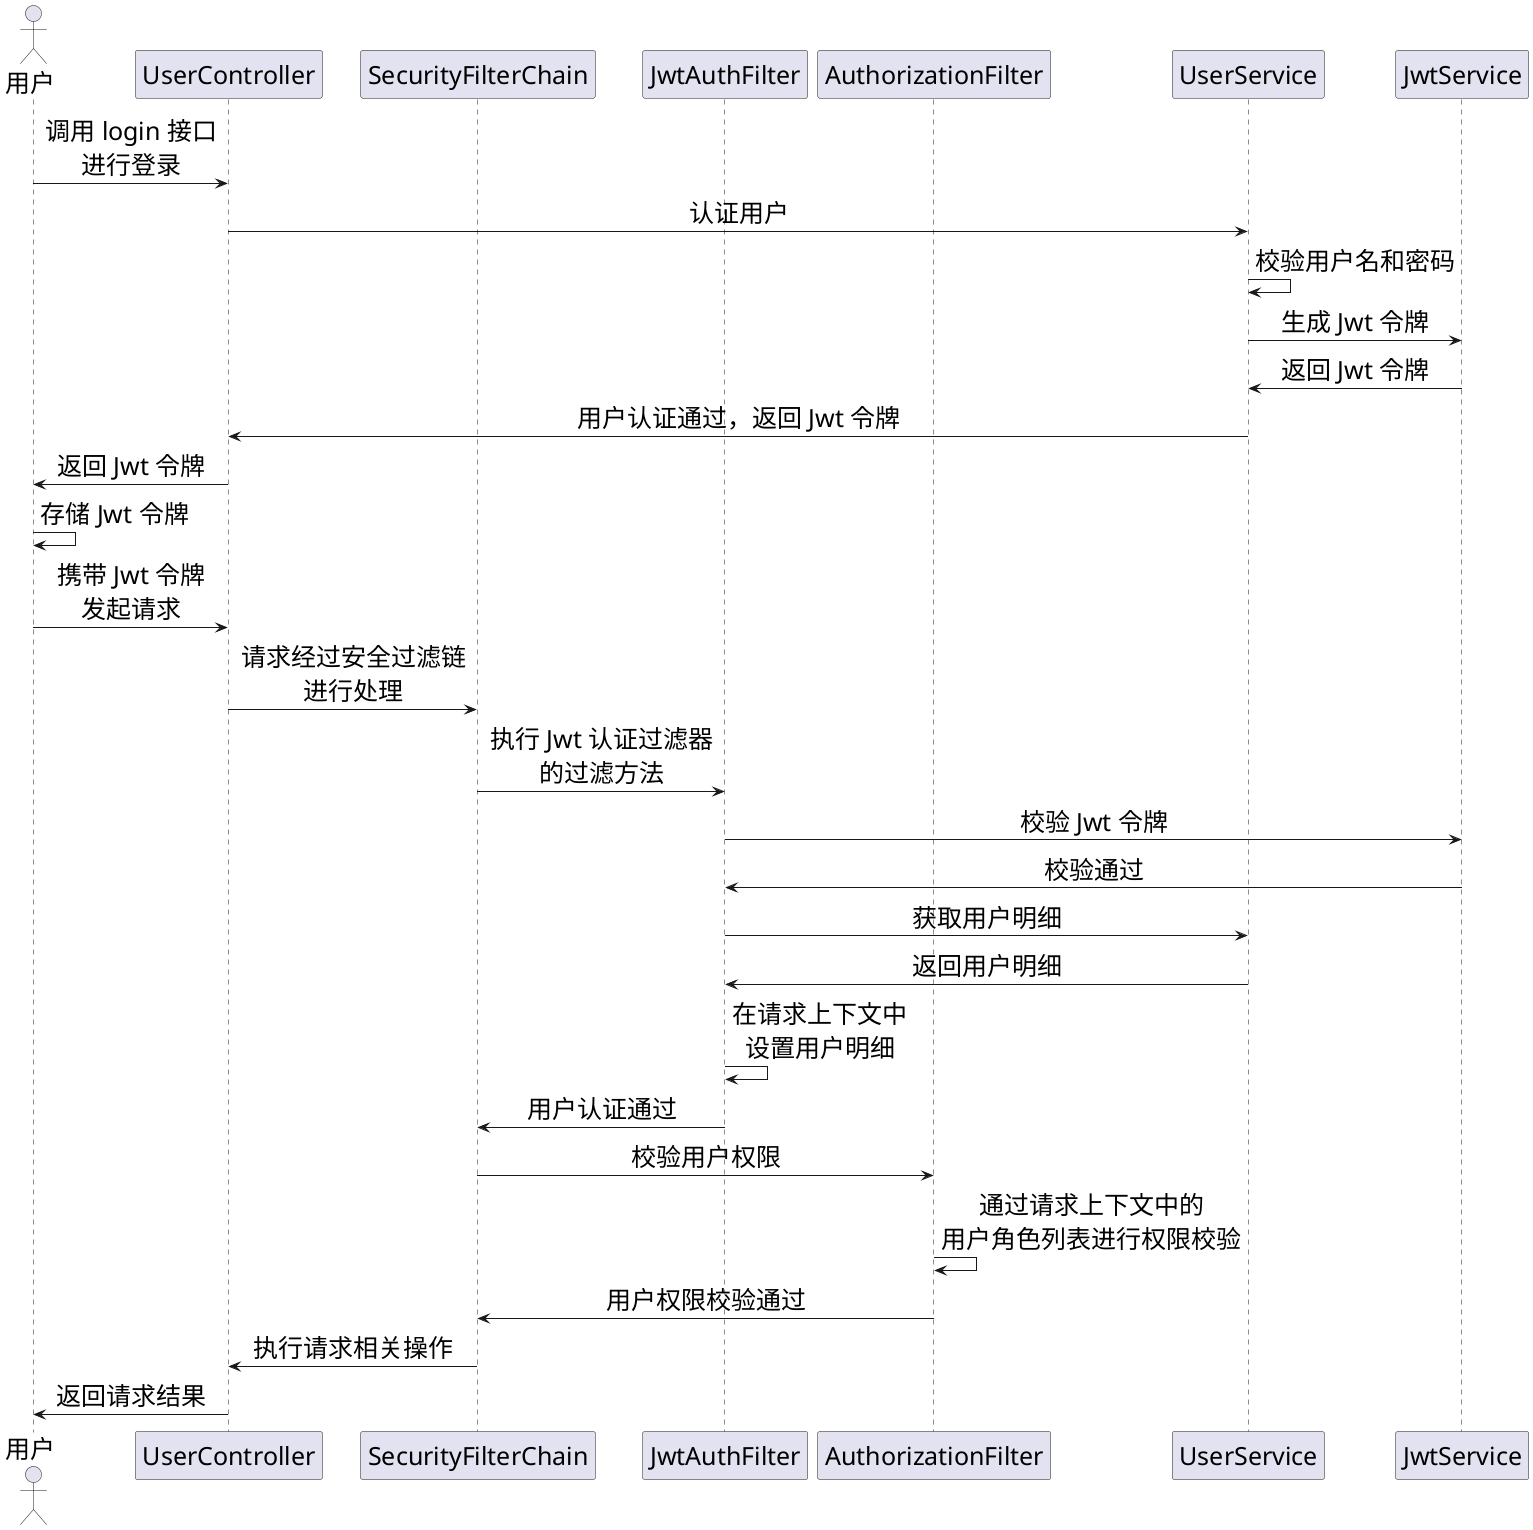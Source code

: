 @startuml

skinparam sequenceMessageAlign center
skinparam defaultFontSize 25

actor 用户 as Client
participant "UserController" as UserController
participant "SecurityFilterChain" as SecurityFilterChain
participant "JwtAuthFilter" as JwtAuthFilter
participant "AuthorizationFilter" as AuthorizationFilter
participant "UserService" as UserService
participant "JwtService" as JwtService

Client -> UserController: 调用 login 接口\n进行登录
UserController -> UserService: 认证用户
UserService -> UserService: 校验用户名和密码
UserService -> JwtService: 生成 Jwt 令牌
JwtService -> UserService: 返回 Jwt 令牌
UserService -> UserController: 用户认证通过，返回 Jwt 令牌
UserController -> Client: 返回 Jwt 令牌
Client -> Client: 存储 Jwt 令牌
Client -> UserController: 携带 Jwt 令牌\n发起请求
UserController -> SecurityFilterChain: 请求经过安全过滤链\n进行处理
SecurityFilterChain -> JwtAuthFilter: 执行 Jwt 认证过滤器\n的过滤方法
JwtAuthFilter -> JwtService: 校验 Jwt 令牌
JwtService -> JwtAuthFilter: 校验通过
JwtAuthFilter -> UserService: 获取用户明细
UserService -> JwtAuthFilter: 返回用户明细
JwtAuthFilter -> JwtAuthFilter: 在请求上下文中\n设置用户明细
JwtAuthFilter -> SecurityFilterChain: 用户认证通过
SecurityFilterChain -> AuthorizationFilter: 校验用户权限
AuthorizationFilter -> AuthorizationFilter: 通过请求上下文中的\n用户角色列表进行权限校验
AuthorizationFilter -> SecurityFilterChain: 用户权限校验通过
SecurityFilterChain -> UserController: 执行请求相关操作
UserController -> Client: 返回请求结果
@enduml